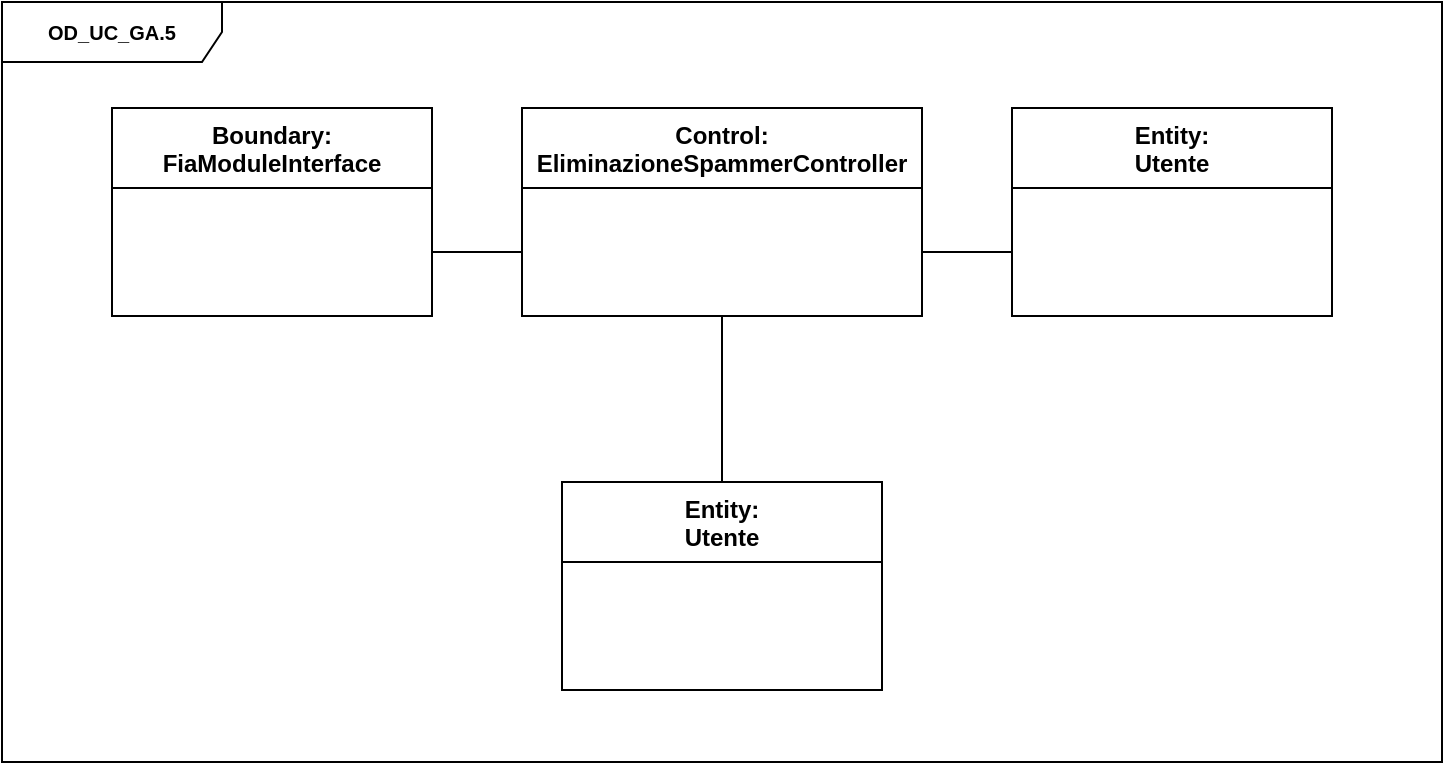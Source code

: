 <mxfile version="15.7.3" type="device" pages="4"><diagram id="IAGx1Srh8KSX-ocb4Gjt" name="OD_UC_GA.5"><mxGraphModel dx="782" dy="1748" grid="1" gridSize="10" guides="1" tooltips="1" connect="1" arrows="1" fold="1" page="1" pageScale="1" pageWidth="827" pageHeight="1169" math="0" shadow="0"><root><mxCell id="0"/><mxCell id="1" parent="0"/><mxCell id="Mgg9uhhlXKXljY_S4cSQ-1" value="&lt;font style=&quot;font-size: 10px&quot;&gt;&lt;b&gt;OD_&lt;/b&gt;&lt;b&gt;UC_&lt;/b&gt;&lt;b&gt;GA.5&lt;/b&gt;&lt;/font&gt;" style="shape=umlFrame;whiteSpace=wrap;html=1;width=110;height=30;" parent="1" vertex="1"><mxGeometry x="40" y="-900" width="720" height="380" as="geometry"/></mxCell><mxCell id="Mgg9uhhlXKXljY_S4cSQ-2" value="Entity:&#10;Utente" style="swimlane;fontStyle=1;align=center;verticalAlign=top;childLayout=stackLayout;horizontal=1;startSize=40;horizontalStack=0;resizeParent=1;resizeParentMax=0;resizeLast=0;collapsible=1;marginBottom=0;rotation=0;" parent="1" vertex="1"><mxGeometry x="545" y="-847" width="160" height="104" as="geometry"/></mxCell><mxCell id="Mgg9uhhlXKXljY_S4cSQ-3" value="" style="line;strokeWidth=1;fillColor=#FFFFFF;align=left;verticalAlign=middle;spacingTop=-1;spacingLeft=3;spacingRight=3;rotatable=0;labelPosition=right;points=[];portConstraint=eastwest;strokeColor=none;" parent="Mgg9uhhlXKXljY_S4cSQ-2" vertex="1"><mxGeometry y="40" width="160" height="64" as="geometry"/></mxCell><mxCell id="Mgg9uhhlXKXljY_S4cSQ-4" style="edgeStyle=orthogonalEdgeStyle;rounded=0;orthogonalLoop=1;jettySize=auto;html=1;exitX=0.5;exitY=1;exitDx=0;exitDy=0;endArrow=none;endFill=0;" parent="1" source="Mgg9uhhlXKXljY_S4cSQ-5" target="Mgg9uhhlXKXljY_S4cSQ-11" edge="1"><mxGeometry relative="1" as="geometry"/></mxCell><mxCell id="Mgg9uhhlXKXljY_S4cSQ-5" value="Control:&#10;EliminazioneSpammerController" style="swimlane;fontStyle=1;align=center;verticalAlign=top;childLayout=stackLayout;horizontal=1;startSize=40;horizontalStack=0;resizeParent=1;resizeParentMax=0;resizeLast=0;collapsible=1;marginBottom=0;" parent="1" vertex="1"><mxGeometry x="300" y="-847" width="200" height="104" as="geometry"/></mxCell><mxCell id="Mgg9uhhlXKXljY_S4cSQ-6" value="" style="line;strokeWidth=1;fillColor=default;align=left;verticalAlign=middle;spacingTop=-1;spacingLeft=3;spacingRight=3;rotatable=0;labelPosition=right;points=[];portConstraint=eastwest;strokeColor=none;" parent="Mgg9uhhlXKXljY_S4cSQ-5" vertex="1"><mxGeometry y="40" width="200" height="64" as="geometry"/></mxCell><mxCell id="Mgg9uhhlXKXljY_S4cSQ-7" value="Boundary:&#10;FiaModuleInterface" style="swimlane;fontStyle=1;align=center;verticalAlign=top;childLayout=stackLayout;horizontal=1;startSize=40;horizontalStack=0;resizeParent=1;resizeParentMax=0;resizeLast=0;collapsible=1;marginBottom=0;" parent="1" vertex="1"><mxGeometry x="95" y="-847" width="160" height="104" as="geometry"/></mxCell><mxCell id="Mgg9uhhlXKXljY_S4cSQ-8" value="" style="line;strokeWidth=1;fillColor=none;align=left;verticalAlign=middle;spacingTop=-1;spacingLeft=3;spacingRight=3;rotatable=0;labelPosition=right;points=[];portConstraint=eastwest;strokeColor=none;" parent="Mgg9uhhlXKXljY_S4cSQ-7" vertex="1"><mxGeometry y="40" width="160" height="64" as="geometry"/></mxCell><mxCell id="Mgg9uhhlXKXljY_S4cSQ-9" value="" style="edgeStyle=orthogonalEdgeStyle;rounded=0;orthogonalLoop=1;jettySize=auto;html=1;endArrow=none;endFill=0;" parent="1" source="Mgg9uhhlXKXljY_S4cSQ-6" target="Mgg9uhhlXKXljY_S4cSQ-3" edge="1"><mxGeometry relative="1" as="geometry"/></mxCell><mxCell id="Mgg9uhhlXKXljY_S4cSQ-10" value="" style="edgeStyle=orthogonalEdgeStyle;rounded=0;orthogonalLoop=1;jettySize=auto;html=1;endArrow=none;endFill=0;" parent="1" source="Mgg9uhhlXKXljY_S4cSQ-6" target="Mgg9uhhlXKXljY_S4cSQ-8" edge="1"><mxGeometry relative="1" as="geometry"/></mxCell><mxCell id="Mgg9uhhlXKXljY_S4cSQ-11" value="Entity:&#10;Utente" style="swimlane;fontStyle=1;align=center;verticalAlign=top;childLayout=stackLayout;horizontal=1;startSize=40;horizontalStack=0;resizeParent=1;resizeParentMax=0;resizeLast=0;collapsible=1;marginBottom=0;rotation=0;" parent="1" vertex="1"><mxGeometry x="320" y="-660" width="160" height="104" as="geometry"/></mxCell><mxCell id="Mgg9uhhlXKXljY_S4cSQ-12" value="" style="line;strokeWidth=1;fillColor=#FFFFFF;align=left;verticalAlign=middle;spacingTop=-1;spacingLeft=3;spacingRight=3;rotatable=0;labelPosition=right;points=[];portConstraint=eastwest;strokeColor=none;" parent="Mgg9uhhlXKXljY_S4cSQ-11" vertex="1"><mxGeometry y="40" width="160" height="64" as="geometry"/></mxCell></root></mxGraphModel></diagram><diagram id="HIPQvY9xjTHPEHZtdMQ-" name="OD_UC_GB.5"><mxGraphModel dx="782" dy="579" grid="1" gridSize="10" guides="1" tooltips="1" connect="1" arrows="1" fold="1" page="1" pageScale="1" pageWidth="827" pageHeight="1169" math="0" shadow="0"><root><mxCell id="IfslJ8I_cc_8xwFFSZ3x-0"/><mxCell id="IfslJ8I_cc_8xwFFSZ3x-1" parent="IfslJ8I_cc_8xwFFSZ3x-0"/><mxCell id="4ZHM73umswKrNnDPty11-0" value="Entity:&#10;Storia" style="swimlane;fontStyle=1;align=center;verticalAlign=top;childLayout=stackLayout;horizontal=1;startSize=40;horizontalStack=0;resizeParent=1;resizeParentMax=0;resizeLast=0;collapsible=1;marginBottom=0;rotation=0;" parent="IfslJ8I_cc_8xwFFSZ3x-1" vertex="1"><mxGeometry x="560" y="240" width="160" height="104" as="geometry"/></mxCell><mxCell id="4ZHM73umswKrNnDPty11-1" value="" style="line;strokeWidth=1;fillColor=#FFFFFF;align=left;verticalAlign=middle;spacingTop=-1;spacingLeft=3;spacingRight=3;rotatable=0;labelPosition=right;points=[];portConstraint=eastwest;strokeColor=none;" parent="4ZHM73umswKrNnDPty11-0" vertex="1"><mxGeometry y="40" width="160" height="64" as="geometry"/></mxCell><mxCell id="4ZHM73umswKrNnDPty11-2" value="Control:&#10;VisualizzaBacheca" style="swimlane;fontStyle=1;align=center;verticalAlign=top;childLayout=stackLayout;horizontal=1;startSize=40;horizontalStack=0;resizeParent=1;resizeParentMax=0;resizeLast=0;collapsible=1;marginBottom=0;" parent="IfslJ8I_cc_8xwFFSZ3x-1" vertex="1"><mxGeometry x="330" y="240" width="160" height="104" as="geometry"/></mxCell><mxCell id="4ZHM73umswKrNnDPty11-3" value="" style="line;strokeWidth=1;fillColor=default;align=left;verticalAlign=middle;spacingTop=-1;spacingLeft=3;spacingRight=3;rotatable=0;labelPosition=right;points=[];portConstraint=eastwest;strokeColor=none;" parent="4ZHM73umswKrNnDPty11-2" vertex="1"><mxGeometry y="40" width="160" height="64" as="geometry"/></mxCell><mxCell id="4ZHM73umswKrNnDPty11-4" value="Boundary:&#10;Bacheca" style="swimlane;fontStyle=1;align=center;verticalAlign=top;childLayout=stackLayout;horizontal=1;startSize=40;horizontalStack=0;resizeParent=1;resizeParentMax=0;resizeLast=0;collapsible=1;marginBottom=0;" parent="IfslJ8I_cc_8xwFFSZ3x-1" vertex="1"><mxGeometry x="110" y="240" width="160" height="104" as="geometry"/></mxCell><mxCell id="4ZHM73umswKrNnDPty11-5" value="" style="line;strokeWidth=1;fillColor=none;align=left;verticalAlign=middle;spacingTop=-1;spacingLeft=3;spacingRight=3;rotatable=0;labelPosition=right;points=[];portConstraint=eastwest;strokeColor=none;" parent="4ZHM73umswKrNnDPty11-4" vertex="1"><mxGeometry y="40" width="160" height="64" as="geometry"/></mxCell><mxCell id="4ZHM73umswKrNnDPty11-6" value="" style="edgeStyle=orthogonalEdgeStyle;rounded=0;orthogonalLoop=1;jettySize=auto;html=1;endArrow=none;endFill=0;" parent="IfslJ8I_cc_8xwFFSZ3x-1" source="4ZHM73umswKrNnDPty11-3" target="4ZHM73umswKrNnDPty11-1" edge="1"><mxGeometry relative="1" as="geometry"/></mxCell><mxCell id="4ZHM73umswKrNnDPty11-7" value="" style="edgeStyle=orthogonalEdgeStyle;rounded=0;orthogonalLoop=1;jettySize=auto;html=1;endArrow=none;endFill=0;" parent="IfslJ8I_cc_8xwFFSZ3x-1" source="4ZHM73umswKrNnDPty11-3" target="4ZHM73umswKrNnDPty11-5" edge="1"><mxGeometry relative="1" as="geometry"/></mxCell><mxCell id="OaDjgj8TcMX_66DCPnTl-0" value="&lt;span style=&quot;font-size: 10px&quot;&gt;&lt;b&gt;OD_UC_GB.5&lt;/b&gt;&lt;/span&gt;" style="shape=umlFrame;whiteSpace=wrap;html=1;width=80;height=30;" parent="IfslJ8I_cc_8xwFFSZ3x-1" vertex="1"><mxGeometry x="50" y="167" width="720" height="250" as="geometry"/></mxCell></root></mxGraphModel></diagram><diagram id="UYhhu6J3nzxBubXR8It0" name="OD_UC_GB.2"><mxGraphModel dx="782" dy="1747" grid="1" gridSize="10" guides="1" tooltips="1" connect="1" arrows="1" fold="1" page="1" pageScale="1" pageWidth="827" pageHeight="1169" math="0" shadow="0"><root><mxCell id="vbh0QoWgNSEsZUed45mQ-0"/><mxCell id="vbh0QoWgNSEsZUed45mQ-1" parent="vbh0QoWgNSEsZUed45mQ-0"/><mxCell id="vbh0QoWgNSEsZUed45mQ-2" value="&lt;font style=&quot;font-size: 10px&quot;&gt;&lt;b&gt;OD_UC_GB.2&lt;/b&gt;&lt;/font&gt;" style="shape=umlFrame;whiteSpace=wrap;html=1;width=80;height=30;" parent="vbh0QoWgNSEsZUed45mQ-1" vertex="1"><mxGeometry x="40" y="-900" width="720" height="410" as="geometry"/></mxCell><mxCell id="vbh0QoWgNSEsZUed45mQ-3" value="Entity:&#10;Commento" style="swimlane;fontStyle=1;align=center;verticalAlign=top;childLayout=stackLayout;horizontal=1;startSize=40;horizontalStack=0;resizeParent=1;resizeParentMax=0;resizeLast=0;collapsible=1;marginBottom=0;rotation=0;" parent="vbh0QoWgNSEsZUed45mQ-1" vertex="1"><mxGeometry x="550" y="-820" width="160" height="104" as="geometry"/></mxCell><mxCell id="vbh0QoWgNSEsZUed45mQ-4" value="" style="line;strokeWidth=1;fillColor=#FFFFFF;align=left;verticalAlign=middle;spacingTop=-1;spacingLeft=3;spacingRight=3;rotatable=0;labelPosition=right;points=[];portConstraint=eastwest;strokeColor=none;" parent="vbh0QoWgNSEsZUed45mQ-3" vertex="1"><mxGeometry y="40" width="160" height="64" as="geometry"/></mxCell><mxCell id="vbh0QoWgNSEsZUed45mQ-5" style="edgeStyle=orthogonalEdgeStyle;rounded=0;orthogonalLoop=1;jettySize=auto;html=1;exitX=0.5;exitY=1;exitDx=0;exitDy=0;entryX=0.5;entryY=0;entryDx=0;entryDy=0;endArrow=none;endFill=0;" parent="vbh0QoWgNSEsZUed45mQ-1" source="vbh0QoWgNSEsZUed45mQ-6" target="vbh0QoWgNSEsZUed45mQ-12" edge="1"><mxGeometry relative="1" as="geometry"/></mxCell><mxCell id="vbh0QoWgNSEsZUed45mQ-6" value="Control:&#10;VisualizzaCommenti" style="swimlane;fontStyle=1;align=center;verticalAlign=top;childLayout=stackLayout;horizontal=1;startSize=40;horizontalStack=0;resizeParent=1;resizeParentMax=0;resizeLast=0;collapsible=1;marginBottom=0;" parent="vbh0QoWgNSEsZUed45mQ-1" vertex="1"><mxGeometry x="320" y="-820" width="160" height="104" as="geometry"/></mxCell><mxCell id="vbh0QoWgNSEsZUed45mQ-7" value="" style="line;strokeWidth=1;fillColor=default;align=left;verticalAlign=middle;spacingTop=-1;spacingLeft=3;spacingRight=3;rotatable=0;labelPosition=right;points=[];portConstraint=eastwest;strokeColor=none;" parent="vbh0QoWgNSEsZUed45mQ-6" vertex="1"><mxGeometry y="40" width="160" height="64" as="geometry"/></mxCell><mxCell id="vbh0QoWgNSEsZUed45mQ-8" value="Boundary:&#10;VisualizzaCommentiButton" style="swimlane;fontStyle=1;align=center;verticalAlign=top;childLayout=stackLayout;horizontal=1;startSize=40;horizontalStack=0;resizeParent=1;resizeParentMax=0;resizeLast=0;collapsible=1;marginBottom=0;" parent="vbh0QoWgNSEsZUed45mQ-1" vertex="1"><mxGeometry x="100" y="-820" width="160" height="104" as="geometry"/></mxCell><mxCell id="vbh0QoWgNSEsZUed45mQ-9" value="" style="line;strokeWidth=1;fillColor=none;align=left;verticalAlign=middle;spacingTop=-1;spacingLeft=3;spacingRight=3;rotatable=0;labelPosition=right;points=[];portConstraint=eastwest;strokeColor=none;" parent="vbh0QoWgNSEsZUed45mQ-8" vertex="1"><mxGeometry y="40" width="160" height="64" as="geometry"/></mxCell><mxCell id="vbh0QoWgNSEsZUed45mQ-10" value="" style="edgeStyle=orthogonalEdgeStyle;rounded=0;orthogonalLoop=1;jettySize=auto;html=1;endArrow=none;endFill=0;" parent="vbh0QoWgNSEsZUed45mQ-1" source="vbh0QoWgNSEsZUed45mQ-7" target="vbh0QoWgNSEsZUed45mQ-4" edge="1"><mxGeometry relative="1" as="geometry"/></mxCell><mxCell id="vbh0QoWgNSEsZUed45mQ-11" value="" style="edgeStyle=orthogonalEdgeStyle;rounded=0;orthogonalLoop=1;jettySize=auto;html=1;endArrow=none;endFill=0;" parent="vbh0QoWgNSEsZUed45mQ-1" source="vbh0QoWgNSEsZUed45mQ-7" target="vbh0QoWgNSEsZUed45mQ-9" edge="1"><mxGeometry relative="1" as="geometry"/></mxCell><mxCell id="vbh0QoWgNSEsZUed45mQ-12" value="Boundary:&#10;PaginaListaCommenti" style="swimlane;fontStyle=1;align=center;verticalAlign=top;childLayout=stackLayout;horizontal=1;startSize=40;horizontalStack=0;resizeParent=1;resizeParentMax=0;resizeLast=0;collapsible=1;marginBottom=0;" parent="vbh0QoWgNSEsZUed45mQ-1" vertex="1"><mxGeometry x="320" y="-670" width="160" height="104" as="geometry"/></mxCell><mxCell id="vbh0QoWgNSEsZUed45mQ-13" value="" style="line;strokeWidth=1;fillColor=none;align=left;verticalAlign=middle;spacingTop=-1;spacingLeft=3;spacingRight=3;rotatable=0;labelPosition=right;points=[];portConstraint=eastwest;strokeColor=none;" parent="vbh0QoWgNSEsZUed45mQ-12" vertex="1"><mxGeometry y="40" width="160" height="64" as="geometry"/></mxCell></root></mxGraphModel></diagram><diagram id="rA6YBWHPn4Jr3s93E1O6" name="OD_UC_GB.1"><mxGraphModel dx="782" dy="1747" grid="1" gridSize="10" guides="1" tooltips="1" connect="1" arrows="1" fold="1" page="1" pageScale="1" pageWidth="827" pageHeight="1169" math="0" shadow="0"><root><mxCell id="QmLGIOrjarC8heEmce8X-0"/><mxCell id="QmLGIOrjarC8heEmce8X-1" parent="QmLGIOrjarC8heEmce8X-0"/><mxCell id="d2TL1vfRDtE0SQiVf-xV-0" value="&lt;font style=&quot;font-size: 10px&quot;&gt;&lt;b&gt;OD_UC_GB.1&lt;/b&gt;&lt;/font&gt;" style="shape=umlFrame;whiteSpace=wrap;html=1;width=80;height=30;" vertex="1" parent="QmLGIOrjarC8heEmce8X-1"><mxGeometry x="40" y="-870" width="720" height="200" as="geometry"/></mxCell><mxCell id="d2TL1vfRDtE0SQiVf-xV-4" value="Control:&#10;PubblicazioneStoria" style="swimlane;fontStyle=1;align=center;verticalAlign=top;childLayout=stackLayout;horizontal=1;startSize=40;horizontalStack=0;resizeParent=1;resizeParentMax=0;resizeLast=0;collapsible=1;marginBottom=0;" vertex="1" parent="QmLGIOrjarC8heEmce8X-1"><mxGeometry x="320" y="-817" width="160" height="104" as="geometry"/></mxCell><mxCell id="d2TL1vfRDtE0SQiVf-xV-5" value="" style="line;strokeWidth=1;fillColor=default;align=left;verticalAlign=middle;spacingTop=-1;spacingLeft=3;spacingRight=3;rotatable=0;labelPosition=right;points=[];portConstraint=eastwest;strokeColor=none;" vertex="1" parent="d2TL1vfRDtE0SQiVf-xV-4"><mxGeometry y="40" width="160" height="64" as="geometry"/></mxCell><mxCell id="d2TL1vfRDtE0SQiVf-xV-13" style="edgeStyle=orthogonalEdgeStyle;rounded=0;orthogonalLoop=1;jettySize=auto;html=1;exitX=1;exitY=0.5;exitDx=0;exitDy=0;entryX=0;entryY=0.5;entryDx=0;entryDy=0;endArrow=none;endFill=0;" edge="1" parent="QmLGIOrjarC8heEmce8X-1" source="d2TL1vfRDtE0SQiVf-xV-6" target="d2TL1vfRDtE0SQiVf-xV-4"><mxGeometry relative="1" as="geometry"/></mxCell><mxCell id="d2TL1vfRDtE0SQiVf-xV-6" value="Boundary:&#10;ScriviStoriaForm" style="swimlane;fontStyle=1;align=center;verticalAlign=top;childLayout=stackLayout;horizontal=1;startSize=40;horizontalStack=0;resizeParent=1;resizeParentMax=0;resizeLast=0;collapsible=1;marginBottom=0;" vertex="1" parent="QmLGIOrjarC8heEmce8X-1"><mxGeometry x="100" y="-820" width="160" height="110" as="geometry"/></mxCell><mxCell id="d2TL1vfRDtE0SQiVf-xV-14" value="+ InsertData()" style="text;html=1;strokeColor=none;fillColor=none;align=left;verticalAlign=middle;whiteSpace=wrap;rounded=0;" vertex="1" parent="d2TL1vfRDtE0SQiVf-xV-6"><mxGeometry y="40" width="160" height="70" as="geometry"/></mxCell><mxCell id="d2TL1vfRDtE0SQiVf-xV-12" style="edgeStyle=orthogonalEdgeStyle;rounded=0;orthogonalLoop=1;jettySize=auto;html=1;exitX=0;exitY=0.5;exitDx=0;exitDy=0;entryX=1;entryY=0.5;entryDx=0;entryDy=0;endArrow=none;endFill=0;" edge="1" parent="QmLGIOrjarC8heEmce8X-1" source="d2TL1vfRDtE0SQiVf-xV-10" target="d2TL1vfRDtE0SQiVf-xV-4"><mxGeometry relative="1" as="geometry"/></mxCell><mxCell id="d2TL1vfRDtE0SQiVf-xV-10" value="Entity:&#10;Storia" style="swimlane;fontStyle=1;align=center;verticalAlign=top;childLayout=stackLayout;horizontal=1;startSize=40;horizontalStack=0;resizeParent=1;resizeParentMax=0;resizeLast=0;collapsible=1;marginBottom=0;" vertex="1" parent="QmLGIOrjarC8heEmce8X-1"><mxGeometry x="530" y="-817" width="160" height="104" as="geometry"/></mxCell><mxCell id="d2TL1vfRDtE0SQiVf-xV-11" value="" style="line;strokeWidth=1;fillColor=none;align=left;verticalAlign=middle;spacingTop=-1;spacingLeft=3;spacingRight=3;rotatable=0;labelPosition=right;points=[];portConstraint=eastwest;strokeColor=none;" vertex="1" parent="d2TL1vfRDtE0SQiVf-xV-10"><mxGeometry y="40" width="160" height="64" as="geometry"/></mxCell></root></mxGraphModel></diagram></mxfile>